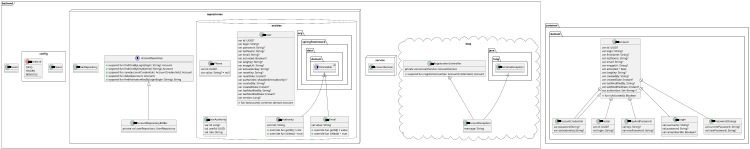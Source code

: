 @startuml
'https://plantuml.com/class-diagram
scale 750 width

package backend.http <<Cloud>> {

  class RegistrationController{
    private val accountService: AccountService
    + suspend fun registerAccount(ac: AccountCredentials): Account
  }

  class AccountException{
    message: String
  }

  RegistrationController +-- AccountException
  java.lang.RuntimeException <|-- AccountException
}

package backend.service <<Node>> {
  class AccountService
}

package backend.repositories <<Node>>{
  interface AccountRepository{
    + suspend fun findOneByLogin(login: String): Account
    + suspend fun findOneByEmail(email: String): Account
    + suspend fun save(accountCredentials: AccountCredentials): Account
    + suspend fun delete(account: Account)
    + suspend fun findActivationKeyByLogin(login: String): String
  }

  class AccountRepositoryR2dbc{
      private val userRepository: UserRepository
  }
  AccountRepository <|-- AccountRepositoryR2dbc

  class UserRepository
}

package common.domain <<Folder>> {

  class Account{
    var id: UUID?
    var login: String?
    var firstName: String?
    var lastName: String?
    var email: String?
    var imageUrl: String?
    var activated = false
    var langKey: String?
    var createdBy: String?
    var createdDate: Instant?
    var lastModifiedBy: String?
    var lastModifiedDate: Instant?
    var authorities: Set<String>?
    + fun isActivated(): Boolean
  }

  class AccountCredential{
    var password:String?
    var activationKey:String?
  }

  class Avatar{
    var id: UUID?
    var login: String?
  }

  class KeyAndPassword{
    val key: String?
    val newPassword: String?
  }

  class Login{
   val username: String?
   val password: String?
   val rememberMe: Boolean?
  }

  class PasswordChange{
   val currentPassword: String?
   val newPassword: String?
  }

'  inner
  Account +-- AccountCredential
  Account +-- Avatar
  Account +-- KeyAndPassword
  Account +-- Login
  Account +-- PasswordChange

'  extends
  Account <|-- AccountCredential

}

package backend.repositories.entities <<Database>> {

  interface org.springframework.data.domain.Persistable<ID>

  class Authority{
    val role: String
    + override fun getId() = role
    + override fun isNew() = true
  }

  class Email{
    val value: String
    + override fun getId() = value
    + override fun isNew() = true
  }

  org.springframework.data.domain.Persistable <|-- Authority
  org.springframework.data.domain.Persistable <|-- Email

  class Phone{
      var id: UUID?
      var value: String? = null
  }

  class User{
    var id: UUID?
    var login: String?
    var password: String?
    var lastName: String?
    var email: String?
    var activated: Boolean?
    var langKey: String?
    var imageUrl: String?
    var activationKey: String?
    var resetKey: String?
    var resetDate: Instant?
    var authorities: MutableSet<Authority>?
    var createdBy: String?
    var createdDate: Instant?
    var lastModifiedBy: String?
    var lastModifiedDate: Instant?
    var version: Long?
    + fun toAccount(): common.domain.Account
  }

  class UserAuthority{
      var id: Long?
      val userId: UUID
      val role: String
  }

}

package backend.config <<Rectangle>> {

  class Class2

  enum TimeUnit {
    DAYS
    HOURS
    MINUTES
  }
}

package backend <<Frame>> {
  class Class4
}

@enduml